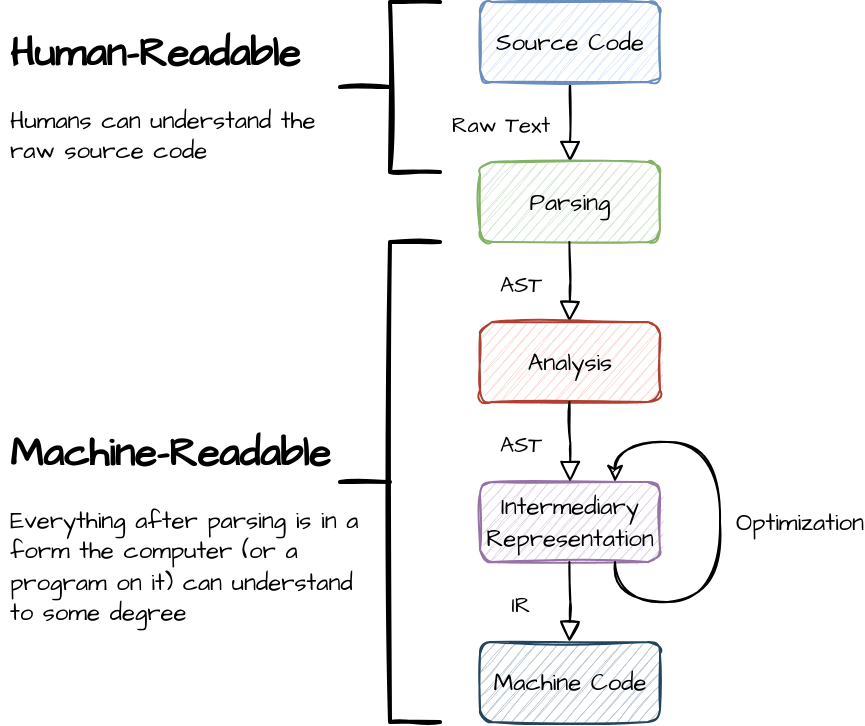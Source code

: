 <mxfile version="15.4.0" type="device"><diagram id="C5RBs43oDa-KdzZeNtuy" name="Page-1"><mxGraphModel dx="1504" dy="379" grid="1" gridSize="10" guides="1" tooltips="1" connect="1" arrows="1" fold="1" page="1" pageScale="1" pageWidth="827" pageHeight="1169" math="0" shadow="0"><root><mxCell id="WIyWlLk6GJQsqaUBKTNV-0"/><mxCell id="WIyWlLk6GJQsqaUBKTNV-1" parent="WIyWlLk6GJQsqaUBKTNV-0"/><mxCell id="WIyWlLk6GJQsqaUBKTNV-2" value="" style="rounded=0;html=1;jettySize=auto;orthogonalLoop=1;fontSize=11;endArrow=block;endFill=0;endSize=8;strokeWidth=1;shadow=0;labelBackgroundColor=none;edgeStyle=orthogonalEdgeStyle;sketch=1;entryX=0.5;entryY=0;entryDx=0;entryDy=0;" parent="WIyWlLk6GJQsqaUBKTNV-1" source="WIyWlLk6GJQsqaUBKTNV-3" target="bxEL_bl-jEFzNBILv0r7-0" edge="1"><mxGeometry relative="1" as="geometry"><mxPoint x="220" y="170" as="targetPoint"/></mxGeometry></mxCell><mxCell id="bxEL_bl-jEFzNBILv0r7-1" value="&lt;font face=&quot;Architects Daughter&quot; data-font-src=&quot;https://fonts.googleapis.com/css?family=Architects+Daughter&quot;&gt;Raw Text&lt;/font&gt;" style="edgeLabel;html=1;align=center;verticalAlign=middle;resizable=0;points=[];labelBackgroundColor=none;" parent="WIyWlLk6GJQsqaUBKTNV-2" vertex="1" connectable="0"><mxGeometry x="-0.28" y="-2" relative="1" as="geometry"><mxPoint x="-33" y="6" as="offset"/></mxGeometry></mxCell><mxCell id="WIyWlLk6GJQsqaUBKTNV-3" value="&lt;font face=&quot;Architects Daughter&quot; data-font-src=&quot;https://fonts.googleapis.com/css?family=Architects+Daughter&quot;&gt;Source Code&lt;/font&gt;" style="rounded=1;whiteSpace=wrap;html=1;fontSize=12;glass=0;strokeWidth=1;shadow=0;sketch=1;fillColor=#dae8fc;strokeColor=#6c8ebf;" parent="WIyWlLk6GJQsqaUBKTNV-1" vertex="1"><mxGeometry x="160" y="80" width="90" height="40" as="geometry"/></mxCell><mxCell id="bxEL_bl-jEFzNBILv0r7-0" value="&lt;font face=&quot;Architects Daughter&quot; data-font-src=&quot;https://fonts.googleapis.com/css?family=Architects+Daughter&quot;&gt;Parsing&lt;/font&gt;" style="rounded=1;whiteSpace=wrap;html=1;fontSize=12;glass=0;strokeWidth=1;shadow=0;sketch=1;fillColor=#d5e8d4;strokeColor=#82b366;" parent="WIyWlLk6GJQsqaUBKTNV-1" vertex="1"><mxGeometry x="160" y="160" width="90" height="40" as="geometry"/></mxCell><mxCell id="bxEL_bl-jEFzNBILv0r7-2" value="" style="rounded=0;html=1;jettySize=auto;orthogonalLoop=1;fontSize=11;endArrow=block;endFill=0;endSize=8;strokeWidth=1;shadow=0;labelBackgroundColor=none;edgeStyle=orthogonalEdgeStyle;sketch=1;entryX=0.5;entryY=0;entryDx=0;entryDy=0;" parent="WIyWlLk6GJQsqaUBKTNV-1" edge="1"><mxGeometry relative="1" as="geometry"><mxPoint x="204.71" y="200" as="sourcePoint"/><mxPoint x="204.71" y="240" as="targetPoint"/></mxGeometry></mxCell><mxCell id="bxEL_bl-jEFzNBILv0r7-3" value="&lt;font face=&quot;Architects Daughter&quot; data-font-src=&quot;https://fonts.googleapis.com/css?family=Architects+Daughter&quot;&gt;AST&lt;/font&gt;" style="edgeLabel;html=1;align=center;verticalAlign=middle;resizable=0;points=[];labelBackgroundColor=none;" parent="bxEL_bl-jEFzNBILv0r7-2" vertex="1" connectable="0"><mxGeometry x="-0.28" y="-2" relative="1" as="geometry"><mxPoint x="-23" y="6" as="offset"/></mxGeometry></mxCell><mxCell id="bxEL_bl-jEFzNBILv0r7-6" value="&lt;font face=&quot;Architects Daughter&quot;&gt;Analysis&lt;/font&gt;" style="rounded=1;whiteSpace=wrap;html=1;fontSize=12;glass=0;strokeWidth=1;shadow=0;sketch=1;fillColor=#fad9d5;strokeColor=#ae4132;" parent="WIyWlLk6GJQsqaUBKTNV-1" vertex="1"><mxGeometry x="160" y="240" width="90" height="40" as="geometry"/></mxCell><mxCell id="bxEL_bl-jEFzNBILv0r7-12" value="&lt;font face=&quot;Architects Daughter&quot;&gt;Intermediary&lt;br&gt;Representation&lt;br&gt;&lt;/font&gt;" style="rounded=1;whiteSpace=wrap;html=1;fontSize=12;glass=0;strokeWidth=1;shadow=0;sketch=1;fillColor=#e1d5e7;strokeColor=#9673a6;" parent="WIyWlLk6GJQsqaUBKTNV-1" vertex="1"><mxGeometry x="160" y="320" width="90" height="40" as="geometry"/></mxCell><mxCell id="bxEL_bl-jEFzNBILv0r7-13" value="" style="rounded=0;html=1;jettySize=auto;orthogonalLoop=1;fontSize=11;endArrow=block;endFill=0;endSize=8;strokeWidth=1;shadow=0;labelBackgroundColor=none;edgeStyle=orthogonalEdgeStyle;sketch=1;entryX=0.5;entryY=0;entryDx=0;entryDy=0;" parent="WIyWlLk6GJQsqaUBKTNV-1" target="bxEL_bl-jEFzNBILv0r7-12" edge="1"><mxGeometry relative="1" as="geometry"><mxPoint x="204.71" y="280" as="sourcePoint"/><mxPoint x="204.71" y="320" as="targetPoint"/></mxGeometry></mxCell><mxCell id="bxEL_bl-jEFzNBILv0r7-14" value="&lt;font face=&quot;Architects Daughter&quot; data-font-src=&quot;https://fonts.googleapis.com/css?family=Architects+Daughter&quot;&gt;AST&lt;/font&gt;" style="edgeLabel;html=1;align=center;verticalAlign=middle;resizable=0;points=[];labelBackgroundColor=none;" parent="bxEL_bl-jEFzNBILv0r7-13" vertex="1" connectable="0"><mxGeometry x="-0.28" y="-2" relative="1" as="geometry"><mxPoint x="-23" y="6" as="offset"/></mxGeometry></mxCell><mxCell id="bxEL_bl-jEFzNBILv0r7-15" value="&lt;font face=&quot;Architects Daughter&quot;&gt;&lt;font color=&quot;#000000&quot;&gt;Machine Code&lt;/font&gt;&lt;br&gt;&lt;/font&gt;" style="rounded=1;whiteSpace=wrap;html=1;fontSize=12;glass=0;strokeWidth=1;shadow=0;sketch=1;fillColor=#bac8d3;strokeColor=#23445d;" parent="WIyWlLk6GJQsqaUBKTNV-1" vertex="1"><mxGeometry x="160" y="400" width="90" height="40" as="geometry"/></mxCell><mxCell id="bxEL_bl-jEFzNBILv0r7-16" value="" style="rounded=0;html=1;jettySize=auto;orthogonalLoop=1;fontSize=11;endArrow=block;endFill=0;endSize=8;strokeWidth=1;shadow=0;labelBackgroundColor=none;edgeStyle=orthogonalEdgeStyle;sketch=1;entryX=0.5;entryY=0;entryDx=0;entryDy=0;" parent="WIyWlLk6GJQsqaUBKTNV-1" edge="1"><mxGeometry relative="1" as="geometry"><mxPoint x="204.71" y="360" as="sourcePoint"/><mxPoint x="204.71" y="400" as="targetPoint"/></mxGeometry></mxCell><mxCell id="bxEL_bl-jEFzNBILv0r7-17" value="&lt;font face=&quot;Architects Daughter&quot;&gt;IR&lt;/font&gt;" style="edgeLabel;html=1;align=center;verticalAlign=middle;resizable=0;points=[];labelBackgroundColor=none;" parent="bxEL_bl-jEFzNBILv0r7-16" vertex="1" connectable="0"><mxGeometry x="-0.28" y="-2" relative="1" as="geometry"><mxPoint x="-23" y="6" as="offset"/></mxGeometry></mxCell><mxCell id="bxEL_bl-jEFzNBILv0r7-18" value="" style="curved=1;endArrow=classic;html=1;rounded=0;sketch=1;edgeStyle=orthogonalEdgeStyle;exitX=0.75;exitY=1;exitDx=0;exitDy=0;entryX=0.75;entryY=0;entryDx=0;entryDy=0;" parent="WIyWlLk6GJQsqaUBKTNV-1" source="bxEL_bl-jEFzNBILv0r7-12" target="bxEL_bl-jEFzNBILv0r7-12" edge="1"><mxGeometry width="50" height="50" relative="1" as="geometry"><mxPoint x="300" y="370" as="sourcePoint"/><mxPoint x="350" y="320" as="targetPoint"/><Array as="points"><mxPoint x="228" y="380"/><mxPoint x="280" y="380"/><mxPoint x="280" y="300"/><mxPoint x="228" y="300"/></Array></mxGeometry></mxCell><mxCell id="bxEL_bl-jEFzNBILv0r7-19" value="&lt;font face=&quot;Architects Daughter&quot; data-font-src=&quot;https://fonts.googleapis.com/css?family=Architects+Daughter&quot;&gt;Optimization&lt;/font&gt;" style="text;html=1;strokeColor=none;fillColor=none;align=center;verticalAlign=middle;whiteSpace=wrap;rounded=0;sketch=1;" parent="WIyWlLk6GJQsqaUBKTNV-1" vertex="1"><mxGeometry x="290" y="325" width="60" height="30" as="geometry"/></mxCell><mxCell id="bxEL_bl-jEFzNBILv0r7-20" value="" style="strokeWidth=2;html=1;shape=mxgraph.flowchart.annotation_2;align=left;labelPosition=right;pointerEvents=1;labelBackgroundColor=none;sketch=1;rotation=0;" parent="WIyWlLk6GJQsqaUBKTNV-1" vertex="1"><mxGeometry x="90" y="80" width="50" height="85" as="geometry"/></mxCell><mxCell id="bxEL_bl-jEFzNBILv0r7-23" value="&lt;h1 style=&quot;font-size: 20px&quot;&gt;&lt;font style=&quot;font-size: 20px&quot; face=&quot;Architects Daughter&quot; data-font-src=&quot;https://fonts.googleapis.com/css?family=Architects+Daughter&quot;&gt;Human-Readable&lt;/font&gt;&lt;/h1&gt;&lt;p&gt;&lt;font style=&quot;font-size: 12px&quot; face=&quot;Architects Daughter&quot; data-font-src=&quot;https://fonts.googleapis.com/css?family=Architects+Daughter&quot;&gt;Humans can understand the&lt;br&gt;raw source code&lt;/font&gt;&lt;/p&gt;" style="text;html=1;strokeColor=none;fillColor=none;spacing=5;spacingTop=-20;whiteSpace=wrap;overflow=hidden;rounded=0;labelBackgroundColor=none;sketch=1;" parent="WIyWlLk6GJQsqaUBKTNV-1" vertex="1"><mxGeometry x="-80" y="90" width="190" height="120" as="geometry"/></mxCell><mxCell id="bxEL_bl-jEFzNBILv0r7-24" value="" style="strokeWidth=2;html=1;shape=mxgraph.flowchart.annotation_2;align=left;labelPosition=right;pointerEvents=1;labelBackgroundColor=none;sketch=1;rotation=0;" parent="WIyWlLk6GJQsqaUBKTNV-1" vertex="1"><mxGeometry x="90" y="200" width="50" height="240" as="geometry"/></mxCell><mxCell id="bxEL_bl-jEFzNBILv0r7-25" value="&lt;h1 style=&quot;font-size: 20px&quot;&gt;&lt;font style=&quot;font-size: 20px&quot; face=&quot;Architects Daughter&quot; data-font-src=&quot;https://fonts.googleapis.com/css?family=Architects+Daughter&quot;&gt;Machine-Readable&lt;/font&gt;&lt;/h1&gt;&lt;p&gt;&lt;font face=&quot;Architects Daughter&quot;&gt;Everything after parsing is in a form the computer (or a program on it) can understand to some degree&lt;/font&gt;&lt;/p&gt;" style="text;html=1;strokeColor=none;fillColor=none;spacing=5;spacingTop=-20;whiteSpace=wrap;overflow=hidden;rounded=0;labelBackgroundColor=none;sketch=1;" parent="WIyWlLk6GJQsqaUBKTNV-1" vertex="1"><mxGeometry x="-80" y="290" width="190" height="120" as="geometry"/></mxCell></root></mxGraphModel></diagram></mxfile>